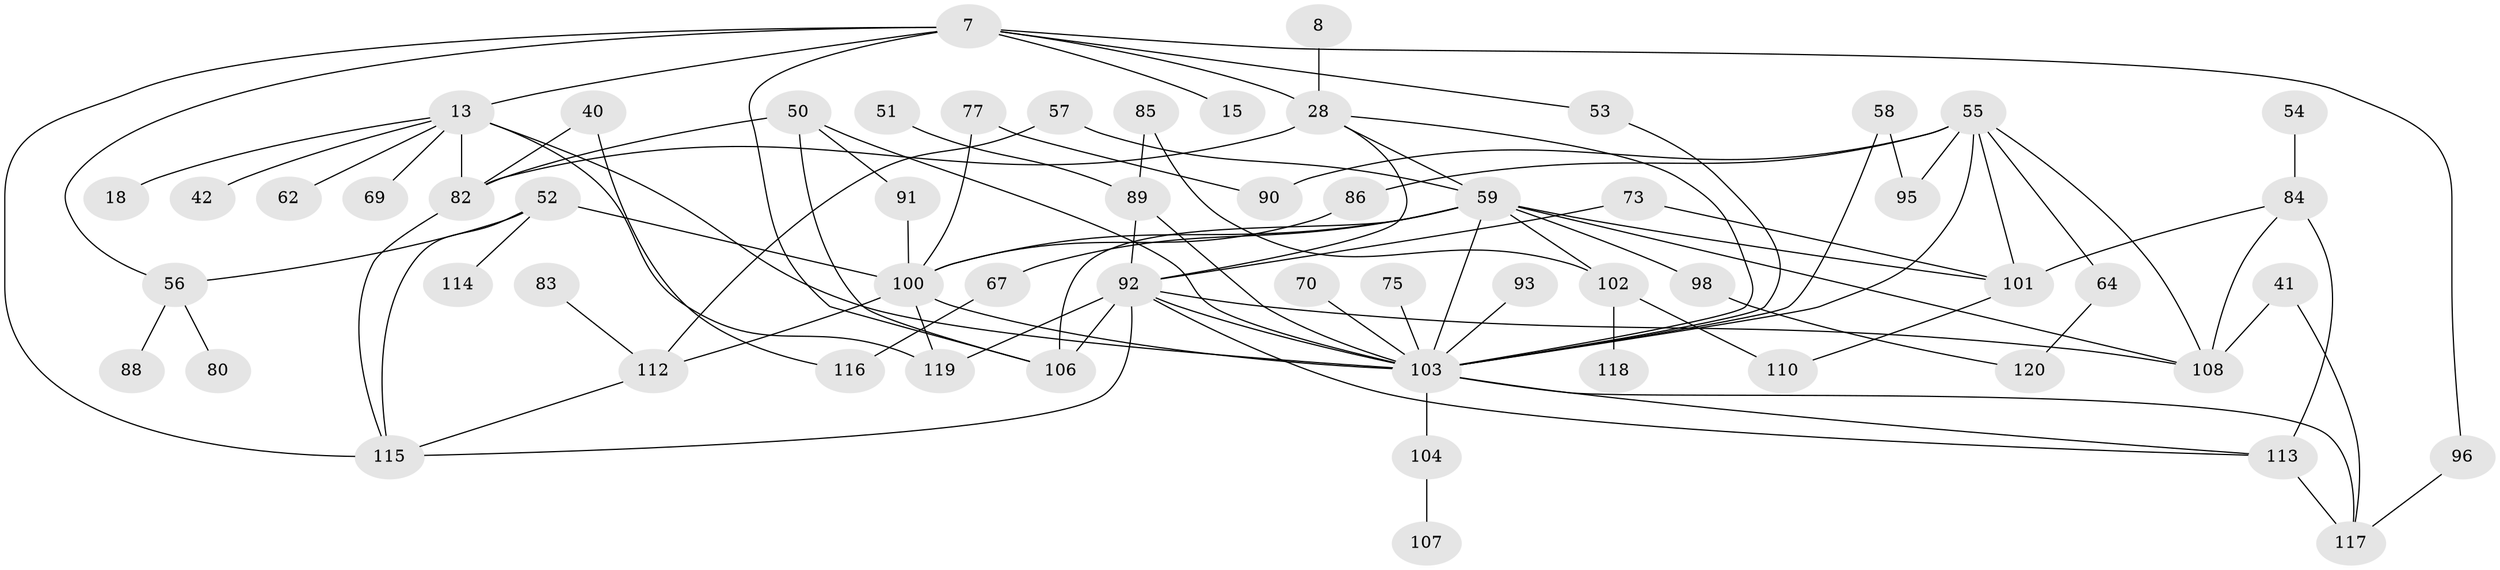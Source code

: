 // original degree distribution, {6: 0.025, 4: 0.18333333333333332, 3: 0.225, 7: 0.016666666666666666, 10: 0.008333333333333333, 1: 0.2, 9: 0.008333333333333333, 8: 0.008333333333333333, 5: 0.06666666666666667, 2: 0.25833333333333336}
// Generated by graph-tools (version 1.1) at 2025/42/03/09/25 04:42:49]
// undirected, 60 vertices, 96 edges
graph export_dot {
graph [start="1"]
  node [color=gray90,style=filled];
  7;
  8;
  13 [super="+12"];
  15;
  18;
  28 [super="+6"];
  40;
  41;
  42;
  50 [super="+32"];
  51;
  52;
  53;
  54;
  55 [super="+44+21+46"];
  56;
  57 [super="+29"];
  58;
  59 [super="+4+11"];
  62;
  64;
  67 [super="+3"];
  69;
  70;
  73;
  75;
  77;
  80;
  82 [super="+22+38+63"];
  83;
  84 [super="+49"];
  85;
  86 [super="+61+71"];
  88;
  89 [super="+26"];
  90;
  91 [super="+48"];
  92 [super="+24"];
  93;
  95;
  96 [super="+19"];
  98;
  100 [super="+43+76"];
  101 [super="+25"];
  102 [super="+79"];
  103 [super="+78+97+31+68"];
  104;
  106 [super="+66"];
  107;
  108 [super="+16+20"];
  110;
  112 [super="+65"];
  113 [super="+99+94+74"];
  114;
  115 [super="+111"];
  116;
  117 [super="+72+109"];
  118;
  119 [super="+87+105"];
  120;
  7 -- 13 [weight=2];
  7 -- 15;
  7 -- 53;
  7 -- 56;
  7 -- 28 [weight=2];
  7 -- 106;
  7 -- 96;
  7 -- 115;
  8 -- 28;
  13 -- 18;
  13 -- 69;
  13 -- 42;
  13 -- 62;
  13 -- 82 [weight=2];
  13 -- 119;
  13 -- 103;
  28 -- 59;
  28 -- 92;
  28 -- 82 [weight=2];
  28 -- 103;
  40 -- 116;
  40 -- 82;
  41 -- 108;
  41 -- 117;
  50 -- 106;
  50 -- 91;
  50 -- 82;
  50 -- 103;
  51 -- 89;
  52 -- 114;
  52 -- 56;
  52 -- 100;
  52 -- 115;
  53 -- 103;
  54 -- 84;
  55 -- 64;
  55 -- 101 [weight=2];
  55 -- 86 [weight=2];
  55 -- 95;
  55 -- 108;
  55 -- 90;
  55 -- 103 [weight=2];
  56 -- 80;
  56 -- 88;
  57 -- 59;
  57 -- 112;
  58 -- 95;
  58 -- 103;
  59 -- 98;
  59 -- 101 [weight=2];
  59 -- 108;
  59 -- 67;
  59 -- 106;
  59 -- 102;
  59 -- 103 [weight=2];
  59 -- 100 [weight=2];
  64 -- 120;
  67 -- 116 [weight=2];
  70 -- 103;
  73 -- 101;
  73 -- 92;
  75 -- 103;
  77 -- 90;
  77 -- 100;
  82 -- 115;
  83 -- 112;
  84 -- 108 [weight=2];
  84 -- 113 [weight=3];
  84 -- 101;
  85 -- 89;
  85 -- 102;
  86 -- 100 [weight=2];
  89 -- 92;
  89 -- 103 [weight=3];
  91 -- 100;
  92 -- 106 [weight=2];
  92 -- 108;
  92 -- 103;
  92 -- 119;
  92 -- 113;
  92 -- 115;
  93 -- 103;
  96 -- 117;
  98 -- 120;
  100 -- 103 [weight=3];
  100 -- 112;
  100 -- 119;
  101 -- 110;
  102 -- 110;
  102 -- 118;
  103 -- 113;
  103 -- 117 [weight=2];
  103 -- 104;
  104 -- 107;
  112 -- 115;
  113 -- 117;
}
